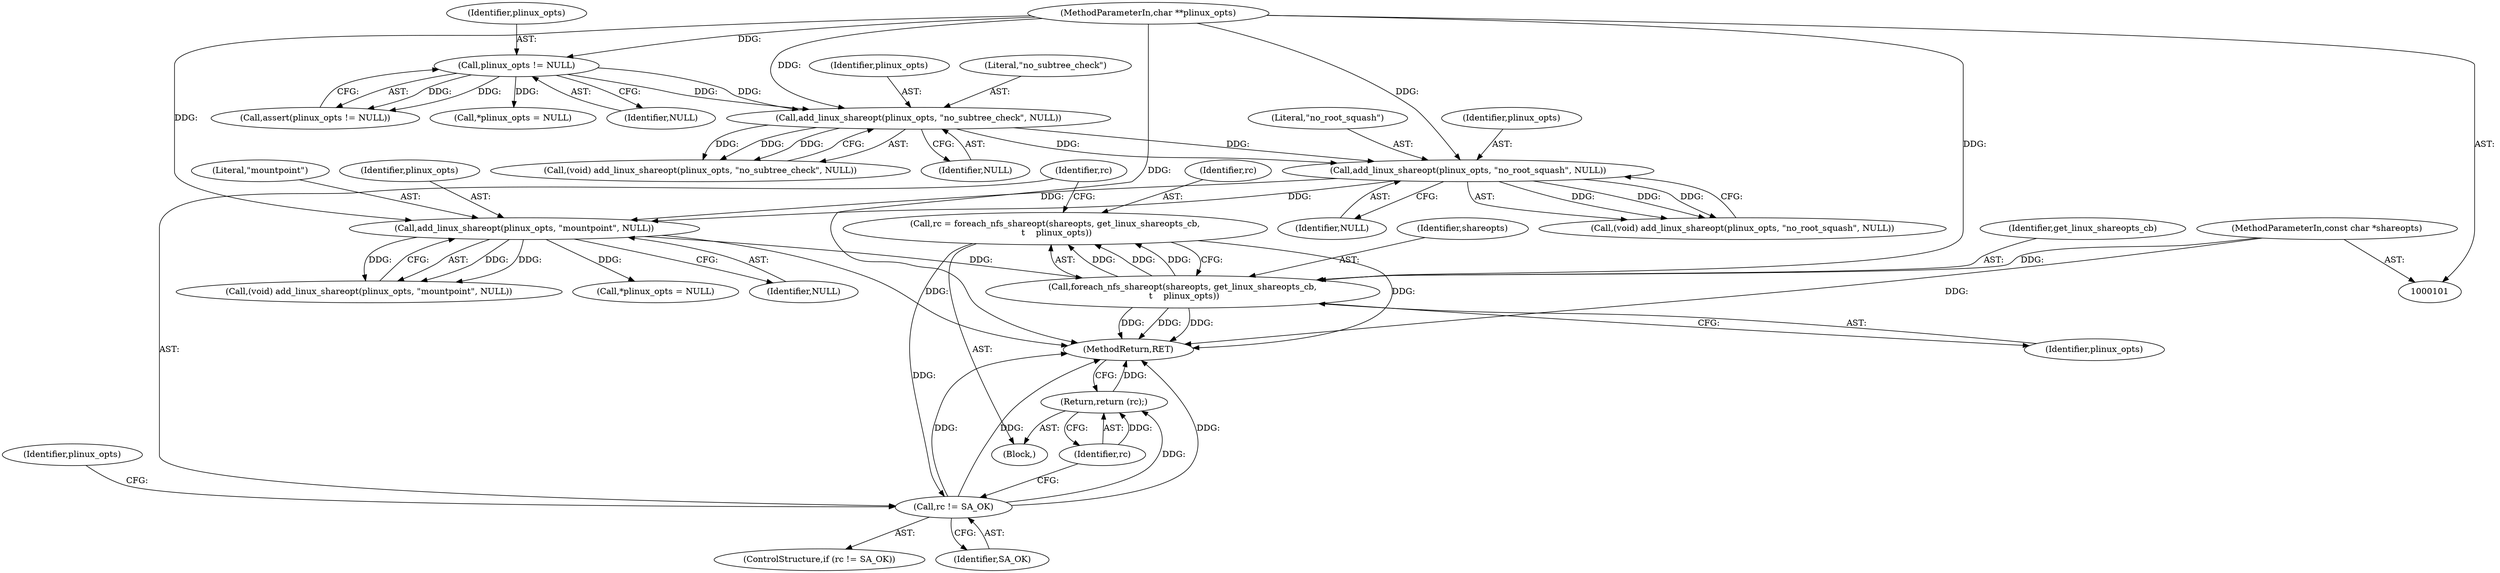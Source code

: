 digraph "1_zfs_99aa4d2b4fd12c6bef62d02ffd1b375ddd42fcf4_0@del" {
"1000132" [label="(Call,rc = foreach_nfs_shareopt(shareopts, get_linux_shareopts_cb,\n \t    plinux_opts))"];
"1000134" [label="(Call,foreach_nfs_shareopt(shareopts, get_linux_shareopts_cb,\n \t    plinux_opts))"];
"1000102" [label="(MethodParameterIn,const char *shareopts)"];
"1000128" [label="(Call,add_linux_shareopt(plinux_opts, \"mountpoint\", NULL))"];
"1000122" [label="(Call,add_linux_shareopt(plinux_opts, \"no_root_squash\", NULL))"];
"1000116" [label="(Call,add_linux_shareopt(plinux_opts, \"no_subtree_check\", NULL))"];
"1000107" [label="(Call,plinux_opts != NULL)"];
"1000103" [label="(MethodParameterIn,char **plinux_opts)"];
"1000139" [label="(Call,rc != SA_OK)"];
"1000150" [label="(Return,return (rc);)"];
"1000145" [label="(Identifier,plinux_opts)"];
"1000110" [label="(Call,*plinux_opts = NULL)"];
"1000131" [label="(Identifier,NULL)"];
"1000109" [label="(Identifier,NULL)"];
"1000120" [label="(Call,(void) add_linux_shareopt(plinux_opts, \"no_root_squash\", NULL))"];
"1000128" [label="(Call,add_linux_shareopt(plinux_opts, \"mountpoint\", NULL))"];
"1000130" [label="(Literal,\"mountpoint\")"];
"1000107" [label="(Call,plinux_opts != NULL)"];
"1000132" [label="(Call,rc = foreach_nfs_shareopt(shareopts, get_linux_shareopts_cb,\n \t    plinux_opts))"];
"1000129" [label="(Identifier,plinux_opts)"];
"1000123" [label="(Identifier,plinux_opts)"];
"1000106" [label="(Call,assert(plinux_opts != NULL))"];
"1000138" [label="(ControlStructure,if (rc != SA_OK))"];
"1000150" [label="(Return,return (rc);)"];
"1000124" [label="(Literal,\"no_root_squash\")"];
"1000114" [label="(Call,(void) add_linux_shareopt(plinux_opts, \"no_subtree_check\", NULL))"];
"1000119" [label="(Identifier,NULL)"];
"1000125" [label="(Identifier,NULL)"];
"1000122" [label="(Call,add_linux_shareopt(plinux_opts, \"no_root_squash\", NULL))"];
"1000140" [label="(Identifier,rc)"];
"1000108" [label="(Identifier,plinux_opts)"];
"1000134" [label="(Call,foreach_nfs_shareopt(shareopts, get_linux_shareopts_cb,\n \t    plinux_opts))"];
"1000136" [label="(Identifier,get_linux_shareopts_cb)"];
"1000151" [label="(Identifier,rc)"];
"1000137" [label="(Identifier,plinux_opts)"];
"1000102" [label="(MethodParameterIn,const char *shareopts)"];
"1000116" [label="(Call,add_linux_shareopt(plinux_opts, \"no_subtree_check\", NULL))"];
"1000141" [label="(Identifier,SA_OK)"];
"1000103" [label="(MethodParameterIn,char **plinux_opts)"];
"1000152" [label="(MethodReturn,RET)"];
"1000133" [label="(Identifier,rc)"];
"1000118" [label="(Literal,\"no_subtree_check\")"];
"1000104" [label="(Block,)"];
"1000139" [label="(Call,rc != SA_OK)"];
"1000135" [label="(Identifier,shareopts)"];
"1000126" [label="(Call,(void) add_linux_shareopt(plinux_opts, \"mountpoint\", NULL))"];
"1000146" [label="(Call,*plinux_opts = NULL)"];
"1000117" [label="(Identifier,plinux_opts)"];
"1000132" -> "1000104"  [label="AST: "];
"1000132" -> "1000134"  [label="CFG: "];
"1000133" -> "1000132"  [label="AST: "];
"1000134" -> "1000132"  [label="AST: "];
"1000140" -> "1000132"  [label="CFG: "];
"1000132" -> "1000152"  [label="DDG: "];
"1000134" -> "1000132"  [label="DDG: "];
"1000134" -> "1000132"  [label="DDG: "];
"1000134" -> "1000132"  [label="DDG: "];
"1000132" -> "1000139"  [label="DDG: "];
"1000134" -> "1000137"  [label="CFG: "];
"1000135" -> "1000134"  [label="AST: "];
"1000136" -> "1000134"  [label="AST: "];
"1000137" -> "1000134"  [label="AST: "];
"1000134" -> "1000152"  [label="DDG: "];
"1000134" -> "1000152"  [label="DDG: "];
"1000134" -> "1000152"  [label="DDG: "];
"1000102" -> "1000134"  [label="DDG: "];
"1000128" -> "1000134"  [label="DDG: "];
"1000103" -> "1000134"  [label="DDG: "];
"1000102" -> "1000101"  [label="AST: "];
"1000102" -> "1000152"  [label="DDG: "];
"1000128" -> "1000126"  [label="AST: "];
"1000128" -> "1000131"  [label="CFG: "];
"1000129" -> "1000128"  [label="AST: "];
"1000130" -> "1000128"  [label="AST: "];
"1000131" -> "1000128"  [label="AST: "];
"1000126" -> "1000128"  [label="CFG: "];
"1000128" -> "1000152"  [label="DDG: "];
"1000128" -> "1000126"  [label="DDG: "];
"1000128" -> "1000126"  [label="DDG: "];
"1000128" -> "1000126"  [label="DDG: "];
"1000122" -> "1000128"  [label="DDG: "];
"1000122" -> "1000128"  [label="DDG: "];
"1000103" -> "1000128"  [label="DDG: "];
"1000128" -> "1000146"  [label="DDG: "];
"1000122" -> "1000120"  [label="AST: "];
"1000122" -> "1000125"  [label="CFG: "];
"1000123" -> "1000122"  [label="AST: "];
"1000124" -> "1000122"  [label="AST: "];
"1000125" -> "1000122"  [label="AST: "];
"1000120" -> "1000122"  [label="CFG: "];
"1000122" -> "1000120"  [label="DDG: "];
"1000122" -> "1000120"  [label="DDG: "];
"1000122" -> "1000120"  [label="DDG: "];
"1000116" -> "1000122"  [label="DDG: "];
"1000116" -> "1000122"  [label="DDG: "];
"1000103" -> "1000122"  [label="DDG: "];
"1000116" -> "1000114"  [label="AST: "];
"1000116" -> "1000119"  [label="CFG: "];
"1000117" -> "1000116"  [label="AST: "];
"1000118" -> "1000116"  [label="AST: "];
"1000119" -> "1000116"  [label="AST: "];
"1000114" -> "1000116"  [label="CFG: "];
"1000116" -> "1000114"  [label="DDG: "];
"1000116" -> "1000114"  [label="DDG: "];
"1000116" -> "1000114"  [label="DDG: "];
"1000107" -> "1000116"  [label="DDG: "];
"1000107" -> "1000116"  [label="DDG: "];
"1000103" -> "1000116"  [label="DDG: "];
"1000107" -> "1000106"  [label="AST: "];
"1000107" -> "1000109"  [label="CFG: "];
"1000108" -> "1000107"  [label="AST: "];
"1000109" -> "1000107"  [label="AST: "];
"1000106" -> "1000107"  [label="CFG: "];
"1000107" -> "1000106"  [label="DDG: "];
"1000107" -> "1000106"  [label="DDG: "];
"1000103" -> "1000107"  [label="DDG: "];
"1000107" -> "1000110"  [label="DDG: "];
"1000103" -> "1000101"  [label="AST: "];
"1000103" -> "1000152"  [label="DDG: "];
"1000139" -> "1000138"  [label="AST: "];
"1000139" -> "1000141"  [label="CFG: "];
"1000140" -> "1000139"  [label="AST: "];
"1000141" -> "1000139"  [label="AST: "];
"1000145" -> "1000139"  [label="CFG: "];
"1000151" -> "1000139"  [label="CFG: "];
"1000139" -> "1000152"  [label="DDG: "];
"1000139" -> "1000152"  [label="DDG: "];
"1000139" -> "1000152"  [label="DDG: "];
"1000139" -> "1000150"  [label="DDG: "];
"1000150" -> "1000104"  [label="AST: "];
"1000150" -> "1000151"  [label="CFG: "];
"1000151" -> "1000150"  [label="AST: "];
"1000152" -> "1000150"  [label="CFG: "];
"1000150" -> "1000152"  [label="DDG: "];
"1000151" -> "1000150"  [label="DDG: "];
}
